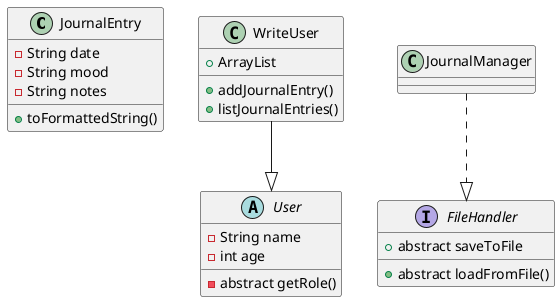@startuml

class JournalEntry{

 -String date
 -String mood
 -String notes
 +toFormattedString()
}

abstract class User{

    -String name
    -int age
    - abstract getRole()
}

class WriteUser{
 +ArrayList
 +addJournalEntry()
 +listJournalEntries()
}

interface FileHandler{
+abstract saveToFile
+abstract loadFromFile()

}

class JournalManager{

}






WriteUser --|> User
JournalManager ..|> FileHandler



@enduml